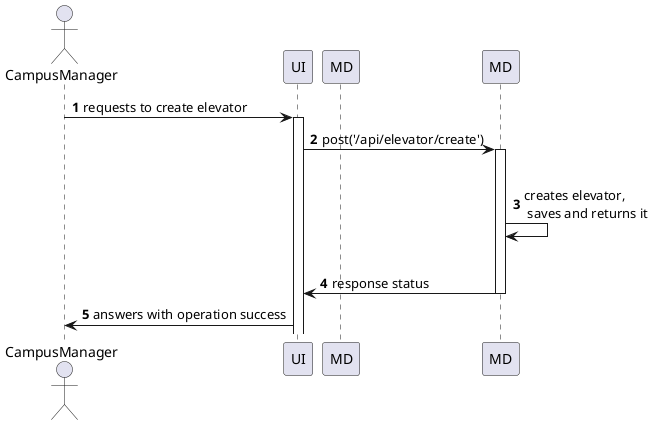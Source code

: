 @startuml
'https://plantuml.com/sequence-diagram

autonumber

actor CampusManager as U
participant UI as UI
participant MD  as R

U -> UI : requests to create elevator
activate UI
UI -> MD : post('/api/elevator/create')

activate MD
|||
MD -> MD : creates elevator, \n saves and returns it
|||
MD -> UI : response status
deactivate MD

UI -> U : answers with operation success

@enduml